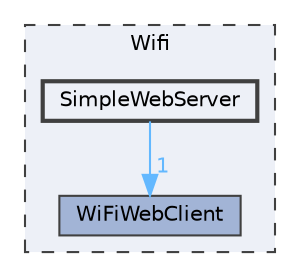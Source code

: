 digraph "Wifi/SimpleWebServer"
{
 // LATEX_PDF_SIZE
  bgcolor="transparent";
  edge [fontname=Helvetica,fontsize=10,labelfontname=Helvetica,labelfontsize=10];
  node [fontname=Helvetica,fontsize=10,shape=box,height=0.2,width=0.4];
  compound=true
  subgraph clusterdir_4379d07e890c5d00c2306c0e0698362a {
    graph [ bgcolor="#edf0f7", pencolor="grey25", label="Wifi", fontname=Helvetica,fontsize=10 style="filled,dashed", URL="dir_4379d07e890c5d00c2306c0e0698362a.html",tooltip=""]
  dir_0134c878085b03340f3119cbeb906a9f [label="WiFiWebClient", fillcolor="#a2b4d6", color="grey25", style="filled", URL="dir_0134c878085b03340f3119cbeb906a9f.html",tooltip=""];
  dir_a0e6af3c5414c558e2e5ec4318b24d02 [label="SimpleWebServer", fillcolor="#edf0f7", color="grey25", style="filled,bold", URL="dir_a0e6af3c5414c558e2e5ec4318b24d02.html",tooltip=""];
  }
  dir_a0e6af3c5414c558e2e5ec4318b24d02->dir_0134c878085b03340f3119cbeb906a9f [headlabel="1", labeldistance=1.5 headhref="dir_000284_000358.html" href="dir_000284_000358.html" color="steelblue1" fontcolor="steelblue1"];
}
